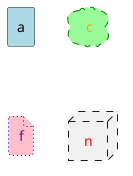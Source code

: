 @startuml
agent a #lightblue
cloud c #back:palegreen;line:green;line.dashed;text:orange
file f #pink;line:blue;line.dotted;text:purple
node n #line.dashed;text:red
@enduml